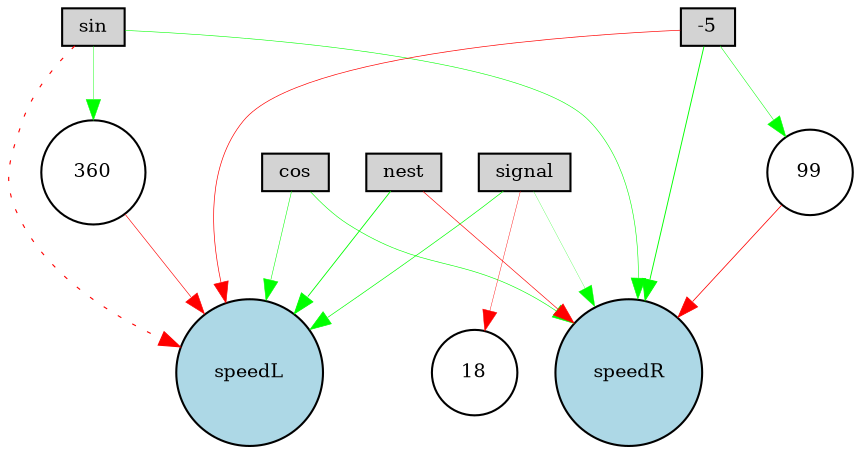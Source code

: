 digraph {
	node [fontsize=9 height=0.2 shape=circle width=0.2]
	cos [fillcolor=lightgray shape=box style=filled]
	sin [fillcolor=lightgray shape=box style=filled]
	nest [fillcolor=lightgray shape=box style=filled]
	signal [fillcolor=lightgray shape=box style=filled]
	-5 [fillcolor=lightgray shape=box style=filled]
	speedL [fillcolor=lightblue style=filled]
	speedR [fillcolor=lightblue style=filled]
	18 [fillcolor=white style=filled]
	99 [fillcolor=white style=filled]
	360 [fillcolor=white style=filled]
	-5 -> speedL [color=red penwidth=0.3221940896937901 style=solid]
	signal -> 18 [color=red penwidth=0.19743394741276216 style=solid]
	sin -> speedR [color=green penwidth=0.2715978383666249 style=solid]
	-5 -> speedR [color=green penwidth=0.4448651536331334 style=solid]
	cos -> speedL [color=green penwidth=0.255204414365123 style=solid]
	360 -> speedL [color=red penwidth=0.2987106095913664 style=solid]
	cos -> speedR [color=green penwidth=0.2852570640345805 style=solid]
	nest -> speedL [color=green penwidth=0.41631944491635786 style=solid]
	sin -> 360 [color=green penwidth=0.21128791505232786 style=solid]
	nest -> speedR [color=red penwidth=0.3073827424263132 style=solid]
	signal -> speedR [color=green penwidth=0.12438813438252959 style=solid]
	signal -> speedL [color=green penwidth=0.32280532595181044 style=solid]
	-5 -> 99 [color=green penwidth=0.2436783229897581 style=solid]
	99 -> speedR [color=red penwidth=0.3768323815254786 style=solid]
	sin -> speedL [color=red penwidth=0.5359442963673131 style=dotted]
}

